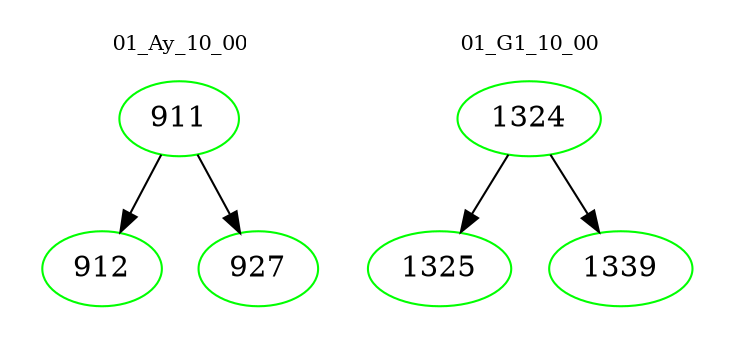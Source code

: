 digraph{
subgraph cluster_0 {
color = white
label = "01_Ay_10_00";
fontsize=10;
T0_911 [label="911", color="green"]
T0_911 -> T0_912 [color="black"]
T0_912 [label="912", color="green"]
T0_911 -> T0_927 [color="black"]
T0_927 [label="927", color="green"]
}
subgraph cluster_1 {
color = white
label = "01_G1_10_00";
fontsize=10;
T1_1324 [label="1324", color="green"]
T1_1324 -> T1_1325 [color="black"]
T1_1325 [label="1325", color="green"]
T1_1324 -> T1_1339 [color="black"]
T1_1339 [label="1339", color="green"]
}
}
